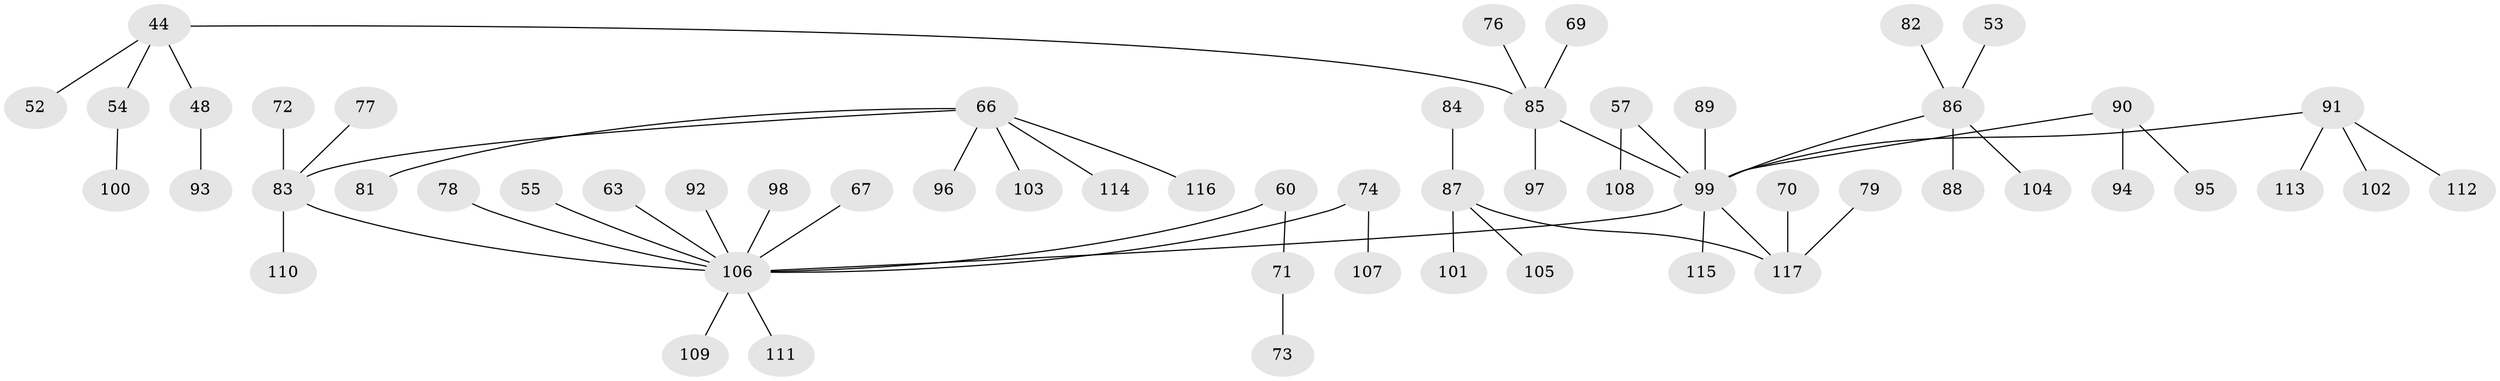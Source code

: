 // original degree distribution, {7: 0.008547008547008548, 2: 0.27350427350427353, 5: 0.05128205128205128, 3: 0.13675213675213677, 4: 0.05982905982905983, 1: 0.4700854700854701}
// Generated by graph-tools (version 1.1) at 2025/53/03/09/25 04:53:52]
// undirected, 58 vertices, 57 edges
graph export_dot {
graph [start="1"]
  node [color=gray90,style=filled];
  44;
  48;
  52;
  53;
  54;
  55;
  57 [super="+50"];
  60;
  63;
  66 [super="+42"];
  67;
  69;
  70;
  71;
  72;
  73;
  74;
  76;
  77;
  78;
  79;
  81;
  82;
  83 [super="+14+19+61"];
  84;
  85 [super="+49+64"];
  86 [super="+45"];
  87 [super="+65+58"];
  88;
  89;
  90 [super="+68"];
  91 [super="+27+47"];
  92;
  93;
  94;
  95;
  96;
  97;
  98;
  99 [super="+32+41"];
  100;
  101;
  102;
  103;
  104;
  105;
  106 [super="+75+59+35+43+51+62+80"];
  107;
  108;
  109;
  110;
  111;
  112;
  113;
  114;
  115;
  116;
  117 [super="+40"];
  44 -- 48;
  44 -- 52;
  44 -- 54;
  44 -- 85;
  48 -- 93;
  53 -- 86;
  54 -- 100;
  55 -- 106;
  57 -- 99;
  57 -- 108;
  60 -- 71;
  60 -- 106;
  63 -- 106;
  66 -- 96;
  66 -- 81;
  66 -- 114;
  66 -- 83;
  66 -- 116;
  66 -- 103;
  67 -- 106;
  69 -- 85;
  70 -- 117;
  71 -- 73;
  72 -- 83;
  74 -- 107;
  74 -- 106;
  76 -- 85;
  77 -- 83;
  78 -- 106;
  79 -- 117;
  82 -- 86;
  83 -- 106;
  83 -- 110;
  84 -- 87;
  85 -- 99;
  85 -- 97;
  86 -- 88;
  86 -- 99;
  86 -- 104;
  87 -- 101;
  87 -- 105;
  87 -- 117;
  89 -- 99;
  90 -- 94;
  90 -- 99;
  90 -- 95;
  91 -- 112;
  91 -- 113;
  91 -- 102;
  91 -- 99;
  92 -- 106;
  98 -- 106;
  99 -- 115;
  99 -- 117;
  99 -- 106;
  106 -- 109;
  106 -- 111;
}
